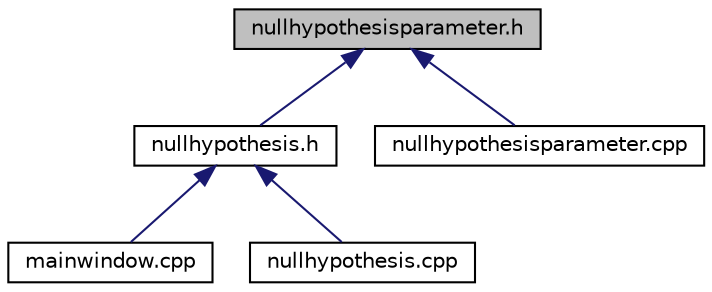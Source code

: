 digraph "nullhypothesisparameter.h"
{
  edge [fontname="Helvetica",fontsize="10",labelfontname="Helvetica",labelfontsize="10"];
  node [fontname="Helvetica",fontsize="10",shape=record];
  Node3 [label="nullhypothesisparameter.h",height=0.2,width=0.4,color="black", fillcolor="grey75", style="filled", fontcolor="black"];
  Node3 -> Node4 [dir="back",color="midnightblue",fontsize="10",style="solid",fontname="Helvetica"];
  Node4 [label="nullhypothesis.h",height=0.2,width=0.4,color="black", fillcolor="white", style="filled",URL="$nullhypothesis_8h.html"];
  Node4 -> Node5 [dir="back",color="midnightblue",fontsize="10",style="solid",fontname="Helvetica"];
  Node5 [label="mainwindow.cpp",height=0.2,width=0.4,color="black", fillcolor="white", style="filled",URL="$mainwindow_8cpp.html"];
  Node4 -> Node6 [dir="back",color="midnightblue",fontsize="10",style="solid",fontname="Helvetica"];
  Node6 [label="nullhypothesis.cpp",height=0.2,width=0.4,color="black", fillcolor="white", style="filled",URL="$nullhypothesis_8cpp.html"];
  Node3 -> Node7 [dir="back",color="midnightblue",fontsize="10",style="solid",fontname="Helvetica"];
  Node7 [label="nullhypothesisparameter.cpp",height=0.2,width=0.4,color="black", fillcolor="white", style="filled",URL="$nullhypothesisparameter_8cpp.html"];
}
